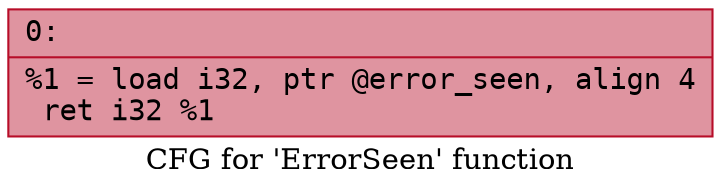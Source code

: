 digraph "CFG for 'ErrorSeen' function" {
	label="CFG for 'ErrorSeen' function";

	Node0x600003d1ec60 [shape=record,color="#b70d28ff", style=filled, fillcolor="#b70d2870" fontname="Courier",label="{0:\l|  %1 = load i32, ptr @error_seen, align 4\l  ret i32 %1\l}"];
}
